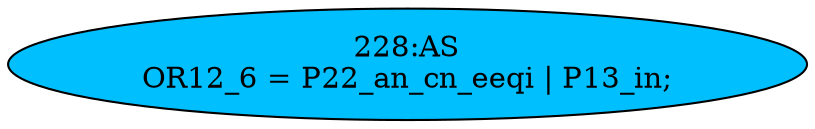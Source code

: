 strict digraph "" {
	node [label="\N"];
	"228:AS"	 [ast="<pyverilog.vparser.ast.Assign object at 0x7f14ceedfad0>",
		def_var="['OR12_6']",
		fillcolor=deepskyblue,
		label="228:AS
OR12_6 = P22_an_cn_eeqi | P13_in;",
		statements="[]",
		style=filled,
		typ=Assign,
		use_var="['P22_an_cn_eeqi', 'P13_in']"];
}
